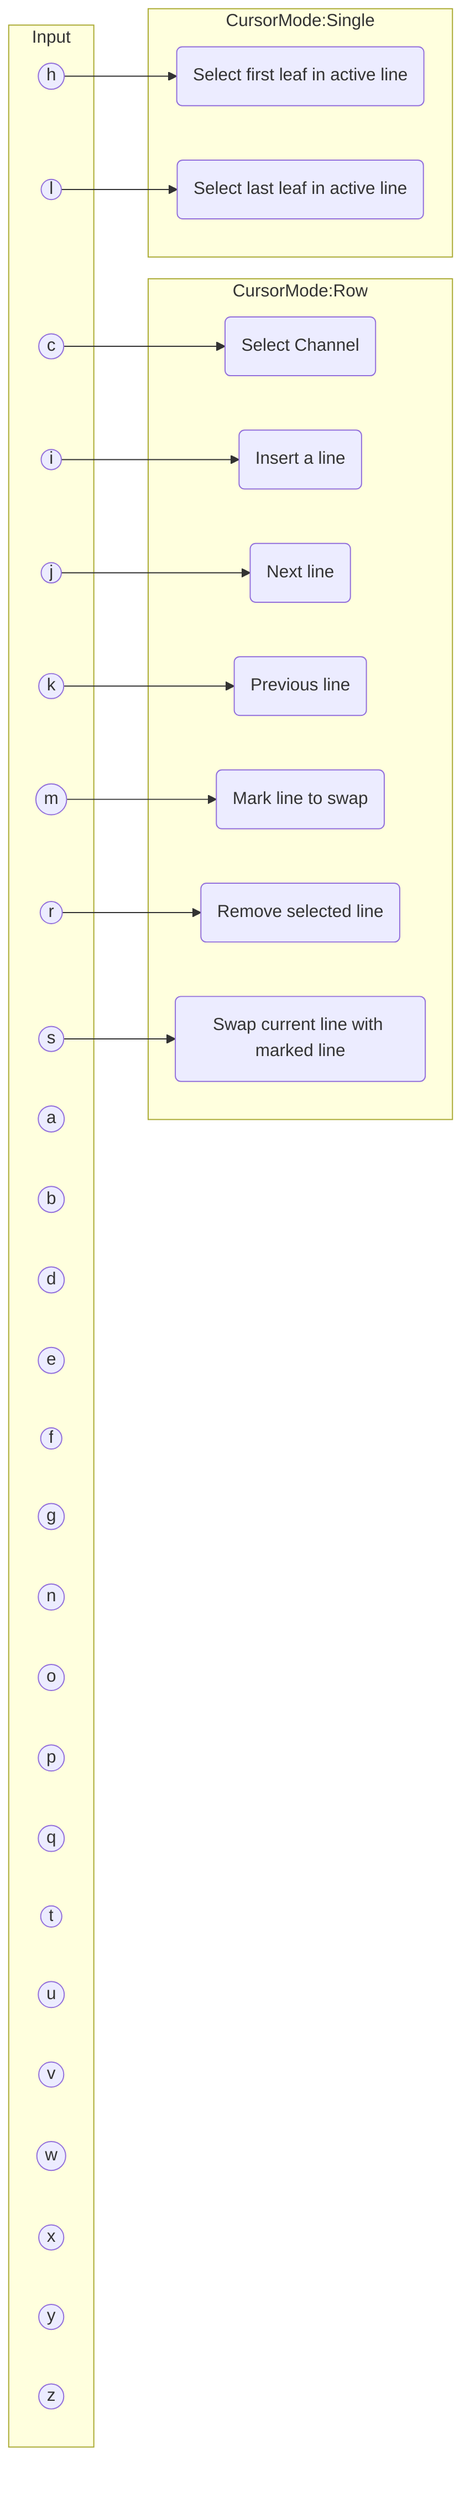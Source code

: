 flowchart LR
  subgraph Input
    h((h))
    l((l))

    c((c))
    i((i))
    j((j))
    k((k))
    m((m))
    r((r))
    s((s))

    a((a))
    b((b))
    d((d))
    e((e))
    f((f))
    g((g))
    n((n))
    o((o))
    p((p))
    q((q))
    t((t))
    u((u))
    v((v))
    w((w))
    x((x))
    y((y))
    z((z))
  end

  subgraph CursorMode:Row
    direction LR
    move_to_channel

    insert_line
    goto_next_row
    goto_previous_row

    mark_line
    remove_line
    swap_with_marked_line


  end

  subgraph CursorMode:Single
    direction LR
    cursor_select_first_in_row
    cursor_select_last_in_row
  end

  c --> move_to_channel(Select Channel)
  i --> insert_line(Insert a line)
  j --> goto_next_row(Next line)
  k --> goto_previous_row(Previous line)
  m --> mark_line(Mark line to swap)
  r --> remove_line(Remove selected line)
  s --> swap_with_marked_line(Swap current line with marked line)

  h --> cursor_select_first_in_row(Select first leaf in active line)
  l --> cursor_select_last_in_row(Select last leaf in active line)